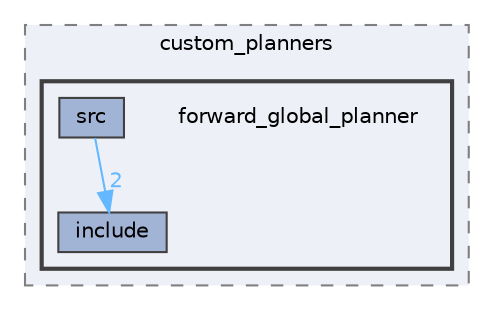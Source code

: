 digraph "smacc_client_library/move_base_z_client/custom_planners/forward_global_planner"
{
 // LATEX_PDF_SIZE
  bgcolor="transparent";
  edge [fontname=Helvetica,fontsize=10,labelfontname=Helvetica,labelfontsize=10];
  node [fontname=Helvetica,fontsize=10,shape=box,height=0.2,width=0.4];
  compound=true
  subgraph clusterdir_8ba2e1426875503dad5af6dc9dcb61f3 {
    graph [ bgcolor="#edf0f7", pencolor="grey50", label="custom_planners", fontname=Helvetica,fontsize=10 style="filled,dashed", URL="dir_8ba2e1426875503dad5af6dc9dcb61f3.html",tooltip=""]
  subgraph clusterdir_99c19c8fc466b749abfd0f39f2f30c87 {
    graph [ bgcolor="#edf0f7", pencolor="grey25", label="", fontname=Helvetica,fontsize=10 style="filled,bold", URL="dir_99c19c8fc466b749abfd0f39f2f30c87.html",tooltip=""]
    dir_99c19c8fc466b749abfd0f39f2f30c87 [shape=plaintext, label="forward_global_planner"];
  dir_438bd5e01c955c682ddabc8fcdf799d8 [label="include", fillcolor="#a2b4d6", color="grey25", style="filled", URL="dir_438bd5e01c955c682ddabc8fcdf799d8.html",tooltip=""];
  dir_06359d535132c501bb023bca9f37968f [label="src", fillcolor="#a2b4d6", color="grey25", style="filled", URL="dir_06359d535132c501bb023bca9f37968f.html",tooltip=""];
  }
  }
  dir_06359d535132c501bb023bca9f37968f->dir_438bd5e01c955c682ddabc8fcdf799d8 [headlabel="2", labeldistance=1.5 headhref="dir_000114_000044.html" color="steelblue1" fontcolor="steelblue1"];
}
